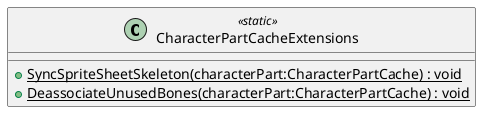 @startuml
class CharacterPartCacheExtensions <<static>> {
    + {static} SyncSpriteSheetSkeleton(characterPart:CharacterPartCache) : void
    + {static} DeassociateUnusedBones(characterPart:CharacterPartCache) : void
}
@enduml

